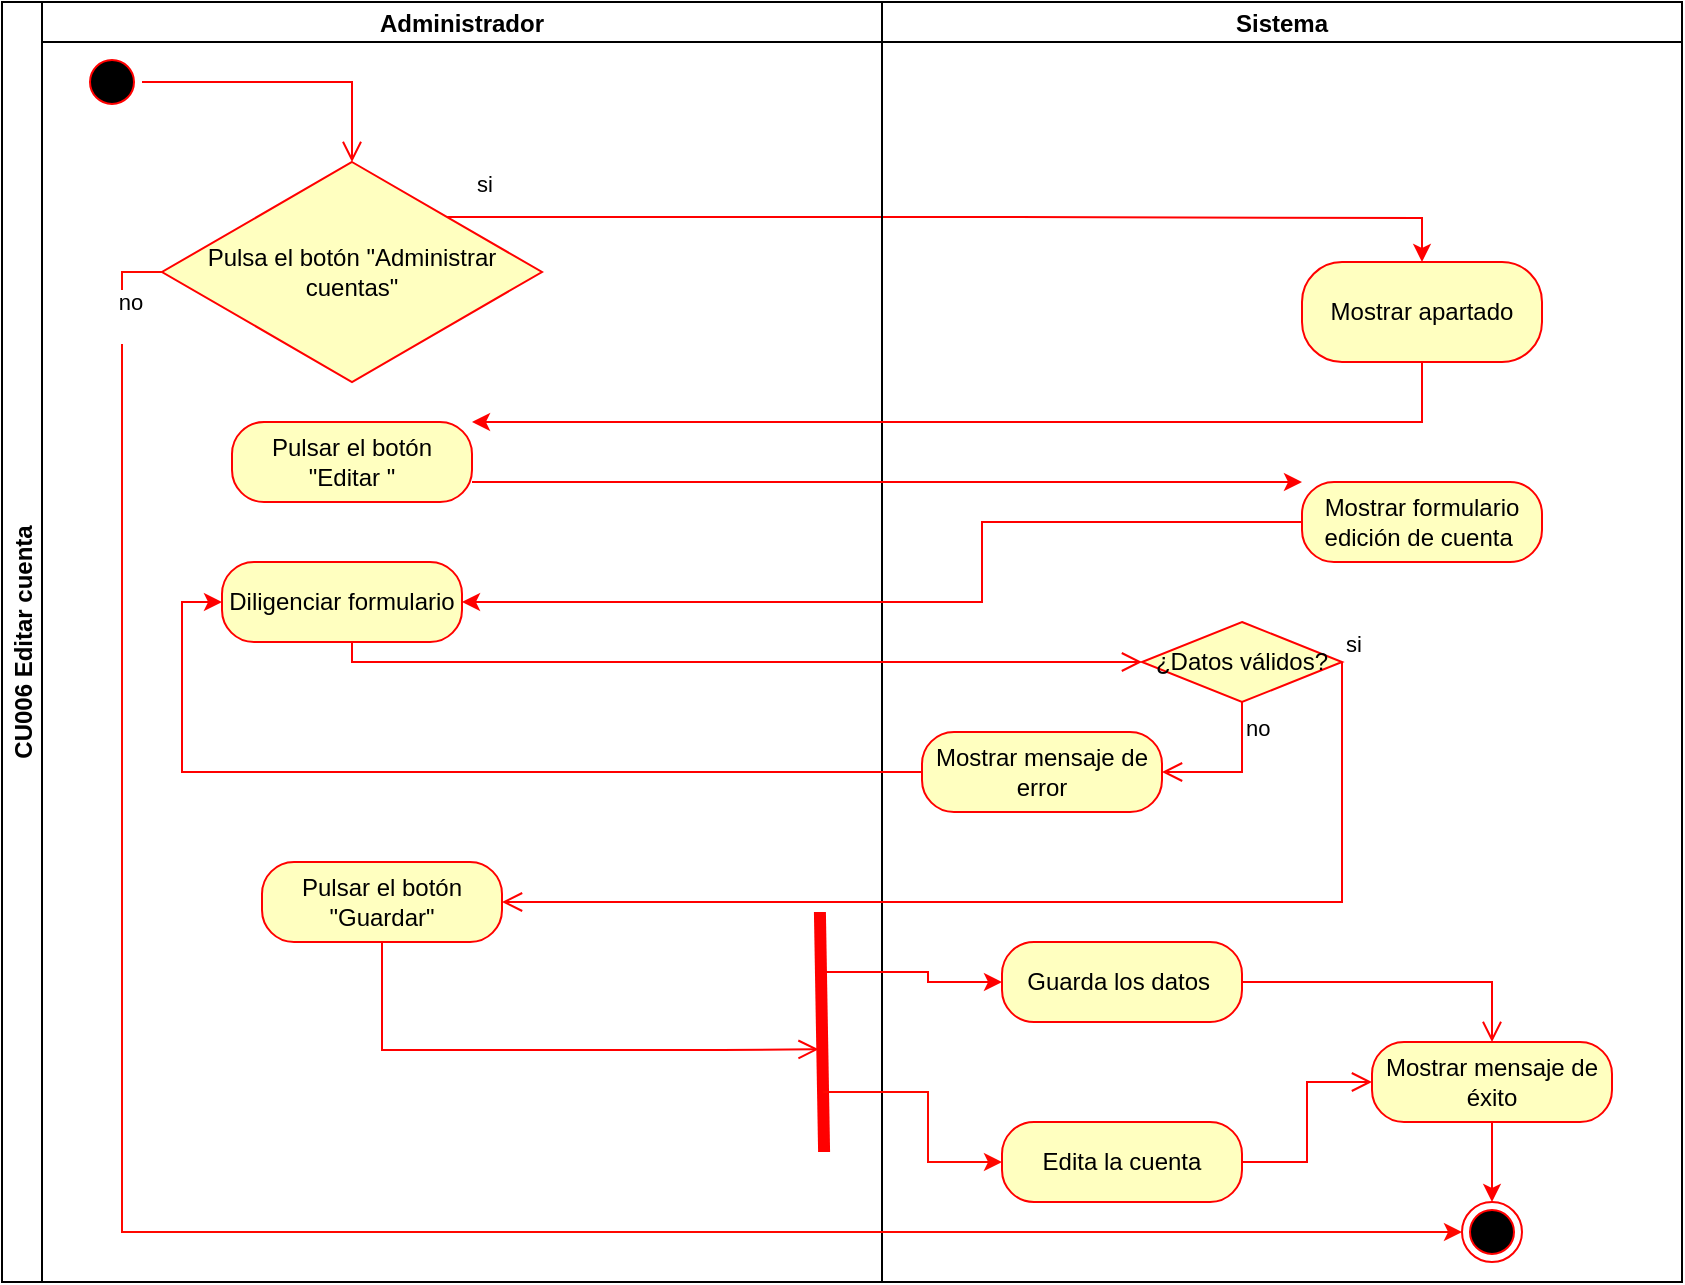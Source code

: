 <mxfile version="27.1.6">
  <diagram name="Página-1" id="JsjYgfUwg1E99Odx214-">
    <mxGraphModel grid="1" page="1" gridSize="10" guides="1" tooltips="1" connect="1" arrows="1" fold="1" pageScale="1" pageWidth="827" pageHeight="1169" math="0" shadow="0">
      <root>
        <mxCell id="0" />
        <mxCell id="1" parent="0" />
        <mxCell id="30FtFz2RCGsdJv6julSl-1" value="CU006 Editar cuenta" style="swimlane;childLayout=stackLayout;resizeParent=1;resizeParentMax=0;startSize=20;horizontal=0;horizontalStack=1;" vertex="1" parent="1">
          <mxGeometry x="60" y="200" width="840" height="640" as="geometry">
            <mxRectangle x="200" y="80" width="40" height="50" as="alternateBounds" />
          </mxGeometry>
        </mxCell>
        <mxCell id="30FtFz2RCGsdJv6julSl-64" style="edgeStyle=orthogonalEdgeStyle;rounded=0;orthogonalLoop=1;jettySize=auto;html=1;exitX=1;exitY=0;exitDx=0;exitDy=0;entryX=0.5;entryY=0;entryDx=0;entryDy=0;strokeColor=light-dark(#ff0000, #ededed);" edge="1" parent="30FtFz2RCGsdJv6julSl-1" source="30FtFz2RCGsdJv6julSl-36" target="30FtFz2RCGsdJv6julSl-10">
          <mxGeometry relative="1" as="geometry">
            <Array as="points">
              <mxPoint x="490" y="108" />
              <mxPoint x="620" y="108" />
            </Array>
          </mxGeometry>
        </mxCell>
        <mxCell id="30FtFz2RCGsdJv6julSl-65" value="si" style="edgeLabel;html=1;align=center;verticalAlign=middle;resizable=0;points=[];" vertex="1" connectable="0" parent="30FtFz2RCGsdJv6julSl-64">
          <mxGeometry x="-0.893" y="3" relative="1" as="geometry">
            <mxPoint x="-9" y="-14" as="offset" />
          </mxGeometry>
        </mxCell>
        <mxCell id="30FtFz2RCGsdJv6julSl-4" value="Administrador" style="swimlane;startSize=20;" vertex="1" parent="30FtFz2RCGsdJv6julSl-1">
          <mxGeometry x="20" width="420" height="640" as="geometry" />
        </mxCell>
        <mxCell id="30FtFz2RCGsdJv6julSl-5" value="" style="ellipse;html=1;shape=startState;fillColor=#000000;strokeColor=#ff0000;fillStyle=auto;" vertex="1" parent="30FtFz2RCGsdJv6julSl-4">
          <mxGeometry x="20" y="25" width="30" height="30" as="geometry" />
        </mxCell>
        <mxCell id="30FtFz2RCGsdJv6julSl-36" value="Pulsa el botón &quot;Administrar cuentas&quot;" style="rhombus;whiteSpace=wrap;html=1;fontColor=#000000;fillColor=#ffffc0;strokeColor=#ff0000;" vertex="1" parent="30FtFz2RCGsdJv6julSl-4">
          <mxGeometry x="60" y="80" width="190" height="110" as="geometry" />
        </mxCell>
        <mxCell id="30FtFz2RCGsdJv6julSl-39" value="" style="edgeStyle=orthogonalEdgeStyle;html=1;verticalAlign=bottom;endArrow=open;endSize=8;strokeColor=#ff0000;rounded=0;entryX=0.5;entryY=0;entryDx=0;entryDy=0;" edge="1" parent="30FtFz2RCGsdJv6julSl-4" source="30FtFz2RCGsdJv6julSl-5" target="30FtFz2RCGsdJv6julSl-36">
          <mxGeometry relative="1" as="geometry">
            <mxPoint x="906" y="335" as="targetPoint" />
            <mxPoint x="340" y="320" as="sourcePoint" />
          </mxGeometry>
        </mxCell>
        <mxCell id="30FtFz2RCGsdJv6julSl-68" value="Diligenciar formulario" style="rounded=1;whiteSpace=wrap;html=1;arcSize=40;fontColor=#000000;fillColor=#ffffc0;strokeColor=#ff0000;" vertex="1" parent="30FtFz2RCGsdJv6julSl-4">
          <mxGeometry x="90" y="280" width="120" height="40" as="geometry" />
        </mxCell>
        <mxCell id="30FtFz2RCGsdJv6julSl-75" value="Pulsar el botón &quot;Guardar&quot;" style="rounded=1;whiteSpace=wrap;html=1;arcSize=40;fontColor=#000000;fillColor=#ffffc0;strokeColor=#ff0000;" vertex="1" parent="30FtFz2RCGsdJv6julSl-4">
          <mxGeometry x="110" y="430" width="120" height="40" as="geometry" />
        </mxCell>
        <mxCell id="30FtFz2RCGsdJv6julSl-76" value="" style="edgeStyle=orthogonalEdgeStyle;html=1;verticalAlign=bottom;endArrow=open;endSize=8;strokeColor=#ff0000;rounded=0;exitX=0.5;exitY=1;exitDx=0;exitDy=0;entryX=0.428;entryY=0.438;entryDx=0;entryDy=0;entryPerimeter=0;" edge="1" parent="30FtFz2RCGsdJv6julSl-4" source="30FtFz2RCGsdJv6julSl-75" target="30FtFz2RCGsdJv6julSl-79">
          <mxGeometry relative="1" as="geometry">
            <mxPoint x="170" y="570" as="targetPoint" />
            <Array as="points">
              <mxPoint x="170" y="524" />
              <mxPoint x="340" y="524" />
            </Array>
          </mxGeometry>
        </mxCell>
        <mxCell id="30FtFz2RCGsdJv6julSl-79" value="" style="shape=line;html=1;strokeWidth=6;strokeColor=#ff0000;rotation=-91;" vertex="1" parent="30FtFz2RCGsdJv6julSl-4">
          <mxGeometry x="330" y="500" width="120" height="30" as="geometry" />
        </mxCell>
        <mxCell id="hCQ_3N1NEQREZTXW8boa-15" value="Pulsar el botón &quot;Editar &quot;" style="rounded=1;whiteSpace=wrap;html=1;arcSize=40;fontColor=#000000;fillColor=#ffffc0;strokeColor=light-dark(#ff0000, #ededed);" vertex="1" parent="30FtFz2RCGsdJv6julSl-4">
          <mxGeometry x="95" y="210" width="120" height="40" as="geometry" />
        </mxCell>
        <mxCell id="30FtFz2RCGsdJv6julSl-9" value="Sistema" style="swimlane;startSize=20;" vertex="1" parent="30FtFz2RCGsdJv6julSl-1">
          <mxGeometry x="440" width="400" height="640" as="geometry" />
        </mxCell>
        <mxCell id="30FtFz2RCGsdJv6julSl-10" value="Mostrar apartado" style="rounded=1;whiteSpace=wrap;html=1;arcSize=40;fontColor=#000000;fillColor=#ffffc0;strokeColor=#ff0000;" vertex="1" parent="30FtFz2RCGsdJv6julSl-9">
          <mxGeometry x="210" y="130" width="120" height="50" as="geometry" />
        </mxCell>
        <mxCell id="30FtFz2RCGsdJv6julSl-13" value="Mostrar formulario edición de cuenta&amp;nbsp;" style="rounded=1;whiteSpace=wrap;html=1;arcSize=40;fontColor=#000000;fillColor=#ffffc0;strokeColor=light-dark(#ff0000, #ededed);" vertex="1" parent="30FtFz2RCGsdJv6julSl-9">
          <mxGeometry x="210" y="240" width="120" height="40" as="geometry" />
        </mxCell>
        <mxCell id="30FtFz2RCGsdJv6julSl-71" value="¿Datos válidos?" style="rhombus;whiteSpace=wrap;html=1;fontColor=#000000;fillColor=#ffffc0;strokeColor=#ff0000;" vertex="1" parent="30FtFz2RCGsdJv6julSl-9">
          <mxGeometry x="130" y="310" width="100" height="40" as="geometry" />
        </mxCell>
        <mxCell id="30FtFz2RCGsdJv6julSl-77" value="Guarda los datos&amp;nbsp;" style="rounded=1;whiteSpace=wrap;html=1;arcSize=40;fontColor=#000000;fillColor=#ffffc0;strokeColor=#ff0000;" vertex="1" parent="30FtFz2RCGsdJv6julSl-9">
          <mxGeometry x="60" y="470" width="120" height="40" as="geometry" />
        </mxCell>
        <mxCell id="30FtFz2RCGsdJv6julSl-78" value="" style="edgeStyle=orthogonalEdgeStyle;html=1;verticalAlign=bottom;endArrow=open;endSize=8;strokeColor=#ff0000;rounded=0;entryX=0.5;entryY=0;entryDx=0;entryDy=0;" edge="1" parent="30FtFz2RCGsdJv6julSl-9" source="30FtFz2RCGsdJv6julSl-77" target="Y5qOcHa0yEXanUPjaL8A-3">
          <mxGeometry relative="1" as="geometry">
            <mxPoint x="250" y="580" as="targetPoint" />
          </mxGeometry>
        </mxCell>
        <mxCell id="30FtFz2RCGsdJv6julSl-84" value="Edita la cuenta" style="rounded=1;whiteSpace=wrap;html=1;arcSize=40;fontColor=#000000;fillColor=#ffffc0;strokeColor=#ff0000;" vertex="1" parent="30FtFz2RCGsdJv6julSl-9">
          <mxGeometry x="60" y="560" width="120" height="40" as="geometry" />
        </mxCell>
        <mxCell id="30FtFz2RCGsdJv6julSl-85" value="" style="edgeStyle=orthogonalEdgeStyle;html=1;verticalAlign=bottom;endArrow=open;endSize=8;strokeColor=#ff0000;rounded=0;entryX=0;entryY=0.5;entryDx=0;entryDy=0;" edge="1" parent="30FtFz2RCGsdJv6julSl-9" source="30FtFz2RCGsdJv6julSl-84" target="Y5qOcHa0yEXanUPjaL8A-3">
          <mxGeometry relative="1" as="geometry">
            <mxPoint x="250" y="660" as="targetPoint" />
          </mxGeometry>
        </mxCell>
        <mxCell id="30FtFz2RCGsdJv6julSl-40" value="" style="ellipse;html=1;shape=endState;fillColor=#000000;strokeColor=#ff0000;" vertex="1" parent="30FtFz2RCGsdJv6julSl-9">
          <mxGeometry x="290" y="600" width="30" height="30" as="geometry" />
        </mxCell>
        <mxCell id="Y5qOcHa0yEXanUPjaL8A-1" value="Mostrar mensaje de error" style="rounded=1;whiteSpace=wrap;html=1;arcSize=40;fontColor=#000000;fillColor=#ffffc0;strokeColor=#ff0000;" vertex="1" parent="30FtFz2RCGsdJv6julSl-9">
          <mxGeometry x="20" y="365" width="120" height="40" as="geometry" />
        </mxCell>
        <mxCell id="30FtFz2RCGsdJv6julSl-73" value="no" style="edgeStyle=orthogonalEdgeStyle;html=1;align=left;verticalAlign=top;endArrow=open;endSize=8;strokeColor=#ff0000;rounded=0;entryX=1;entryY=0.5;entryDx=0;entryDy=0;exitX=0.5;exitY=1;exitDx=0;exitDy=0;" edge="1" parent="30FtFz2RCGsdJv6julSl-9" source="30FtFz2RCGsdJv6julSl-71" target="Y5qOcHa0yEXanUPjaL8A-1">
          <mxGeometry x="-1" relative="1" as="geometry">
            <mxPoint x="50" y="430" as="targetPoint" />
            <mxPoint x="130" y="370" as="sourcePoint" />
            <Array as="points">
              <mxPoint x="180" y="385" />
            </Array>
          </mxGeometry>
        </mxCell>
        <mxCell id="Y5qOcHa0yEXanUPjaL8A-4" style="edgeStyle=orthogonalEdgeStyle;rounded=0;orthogonalLoop=1;jettySize=auto;html=1;entryX=0.5;entryY=0;entryDx=0;entryDy=0;strokeColor=#FF0000;" edge="1" parent="30FtFz2RCGsdJv6julSl-9" source="Y5qOcHa0yEXanUPjaL8A-3" target="30FtFz2RCGsdJv6julSl-40">
          <mxGeometry relative="1" as="geometry" />
        </mxCell>
        <mxCell id="Y5qOcHa0yEXanUPjaL8A-3" value="Mostrar mensaje de éxito" style="rounded=1;whiteSpace=wrap;html=1;arcSize=40;fontColor=#000000;fillColor=#ffffc0;strokeColor=#ff0000;" vertex="1" parent="30FtFz2RCGsdJv6julSl-9">
          <mxGeometry x="245" y="520" width="120" height="40" as="geometry" />
        </mxCell>
        <mxCell id="30FtFz2RCGsdJv6julSl-62" style="edgeStyle=orthogonalEdgeStyle;rounded=0;orthogonalLoop=1;jettySize=auto;html=1;strokeColor=light-dark(#ff0000, #ededed);" edge="1" parent="30FtFz2RCGsdJv6julSl-1" source="30FtFz2RCGsdJv6julSl-13" target="30FtFz2RCGsdJv6julSl-68">
          <mxGeometry relative="1" as="geometry">
            <mxPoint x="489.96" y="293.43" as="targetPoint" />
            <Array as="points">
              <mxPoint x="490" y="260" />
            </Array>
          </mxGeometry>
        </mxCell>
        <mxCell id="30FtFz2RCGsdJv6julSl-69" value="" style="edgeStyle=orthogonalEdgeStyle;html=1;verticalAlign=bottom;endArrow=open;endSize=8;strokeColor=#ff0000;rounded=0;entryX=0;entryY=0.5;entryDx=0;entryDy=0;" edge="1" parent="30FtFz2RCGsdJv6julSl-1" source="30FtFz2RCGsdJv6julSl-68" target="30FtFz2RCGsdJv6julSl-71">
          <mxGeometry relative="1" as="geometry">
            <mxPoint x="175" y="340" as="targetPoint" />
            <Array as="points">
              <mxPoint x="175" y="330" />
            </Array>
          </mxGeometry>
        </mxCell>
        <mxCell id="30FtFz2RCGsdJv6julSl-72" value="si" style="edgeStyle=orthogonalEdgeStyle;html=1;align=left;verticalAlign=bottom;endArrow=open;endSize=8;strokeColor=#ff0000;rounded=0;entryX=1;entryY=0.5;entryDx=0;entryDy=0;exitX=1;exitY=0.5;exitDx=0;exitDy=0;" edge="1" parent="30FtFz2RCGsdJv6julSl-1" source="30FtFz2RCGsdJv6julSl-71" target="30FtFz2RCGsdJv6julSl-75">
          <mxGeometry x="-1" relative="1" as="geometry">
            <mxPoint x="180" y="470" as="targetPoint" />
            <Array as="points">
              <mxPoint x="670" y="450" />
            </Array>
          </mxGeometry>
        </mxCell>
        <mxCell id="30FtFz2RCGsdJv6julSl-83" style="edgeStyle=orthogonalEdgeStyle;rounded=0;orthogonalLoop=1;jettySize=auto;html=1;exitX=0.75;exitY=0.5;exitDx=0;exitDy=0;exitPerimeter=0;strokeColor=#FF0000;" edge="1" parent="30FtFz2RCGsdJv6julSl-1" source="30FtFz2RCGsdJv6julSl-79" target="30FtFz2RCGsdJv6julSl-77">
          <mxGeometry relative="1" as="geometry">
            <Array as="points" />
          </mxGeometry>
        </mxCell>
        <mxCell id="30FtFz2RCGsdJv6julSl-86" style="edgeStyle=orthogonalEdgeStyle;rounded=0;orthogonalLoop=1;jettySize=auto;html=1;entryX=0;entryY=0.5;entryDx=0;entryDy=0;exitX=0.25;exitY=0.5;exitDx=0;exitDy=0;exitPerimeter=0;strokeColor=light-dark(#FF0800,#D7817E);" edge="1" parent="30FtFz2RCGsdJv6julSl-1" source="30FtFz2RCGsdJv6julSl-79" target="30FtFz2RCGsdJv6julSl-84">
          <mxGeometry relative="1" as="geometry" />
        </mxCell>
        <mxCell id="30FtFz2RCGsdJv6julSl-87" style="edgeStyle=orthogonalEdgeStyle;rounded=0;orthogonalLoop=1;jettySize=auto;html=1;entryX=0;entryY=0.5;entryDx=0;entryDy=0;exitX=0;exitY=0.5;exitDx=0;exitDy=0;fillColor=#f8cecc;strokeColor=light-dark(#ff0800, #d7817e);" edge="1" parent="30FtFz2RCGsdJv6julSl-1" source="30FtFz2RCGsdJv6julSl-36" target="30FtFz2RCGsdJv6julSl-40">
          <mxGeometry relative="1" as="geometry">
            <mxPoint x="60" y="620" as="targetPoint" />
            <Array as="points">
              <mxPoint x="60" y="135" />
              <mxPoint x="60" y="615" />
            </Array>
          </mxGeometry>
        </mxCell>
        <mxCell id="Y5qOcHa0yEXanUPjaL8A-5" value="no&lt;div&gt;&lt;br&gt;&lt;/div&gt;" style="edgeLabel;html=1;align=center;verticalAlign=middle;resizable=0;points=[];" vertex="1" connectable="0" parent="30FtFz2RCGsdJv6julSl-87">
          <mxGeometry x="-0.928" y="4" relative="1" as="geometry">
            <mxPoint as="offset" />
          </mxGeometry>
        </mxCell>
        <mxCell id="Y5qOcHa0yEXanUPjaL8A-2" style="edgeStyle=orthogonalEdgeStyle;rounded=0;orthogonalLoop=1;jettySize=auto;html=1;entryX=0;entryY=0.5;entryDx=0;entryDy=0;strokeColor=light-dark(#ff0000, #ededed);" edge="1" parent="30FtFz2RCGsdJv6julSl-1" source="Y5qOcHa0yEXanUPjaL8A-1" target="30FtFz2RCGsdJv6julSl-68">
          <mxGeometry relative="1" as="geometry" />
        </mxCell>
        <mxCell id="30FtFz2RCGsdJv6julSl-66" style="edgeStyle=orthogonalEdgeStyle;rounded=0;orthogonalLoop=1;jettySize=auto;html=1;entryX=1;entryY=0;entryDx=0;entryDy=0;strokeColor=light-dark(#ff0000, #ededed);" edge="1" parent="30FtFz2RCGsdJv6julSl-1" source="30FtFz2RCGsdJv6julSl-10" target="hCQ_3N1NEQREZTXW8boa-15">
          <mxGeometry relative="1" as="geometry">
            <Array as="points">
              <mxPoint x="710" y="210" />
            </Array>
          </mxGeometry>
        </mxCell>
        <mxCell id="hCQ_3N1NEQREZTXW8boa-16" style="edgeStyle=orthogonalEdgeStyle;rounded=0;orthogonalLoop=1;jettySize=auto;html=1;entryX=0;entryY=0;entryDx=0;entryDy=0;strokeColor=light-dark(#ff0000, #ededed);exitX=1;exitY=0.75;exitDx=0;exitDy=0;" edge="1" parent="30FtFz2RCGsdJv6julSl-1" source="hCQ_3N1NEQREZTXW8boa-15" target="30FtFz2RCGsdJv6julSl-13">
          <mxGeometry relative="1" as="geometry">
            <Array as="points">
              <mxPoint x="550" y="240" />
              <mxPoint x="550" y="240" />
            </Array>
          </mxGeometry>
        </mxCell>
      </root>
    </mxGraphModel>
  </diagram>
</mxfile>
